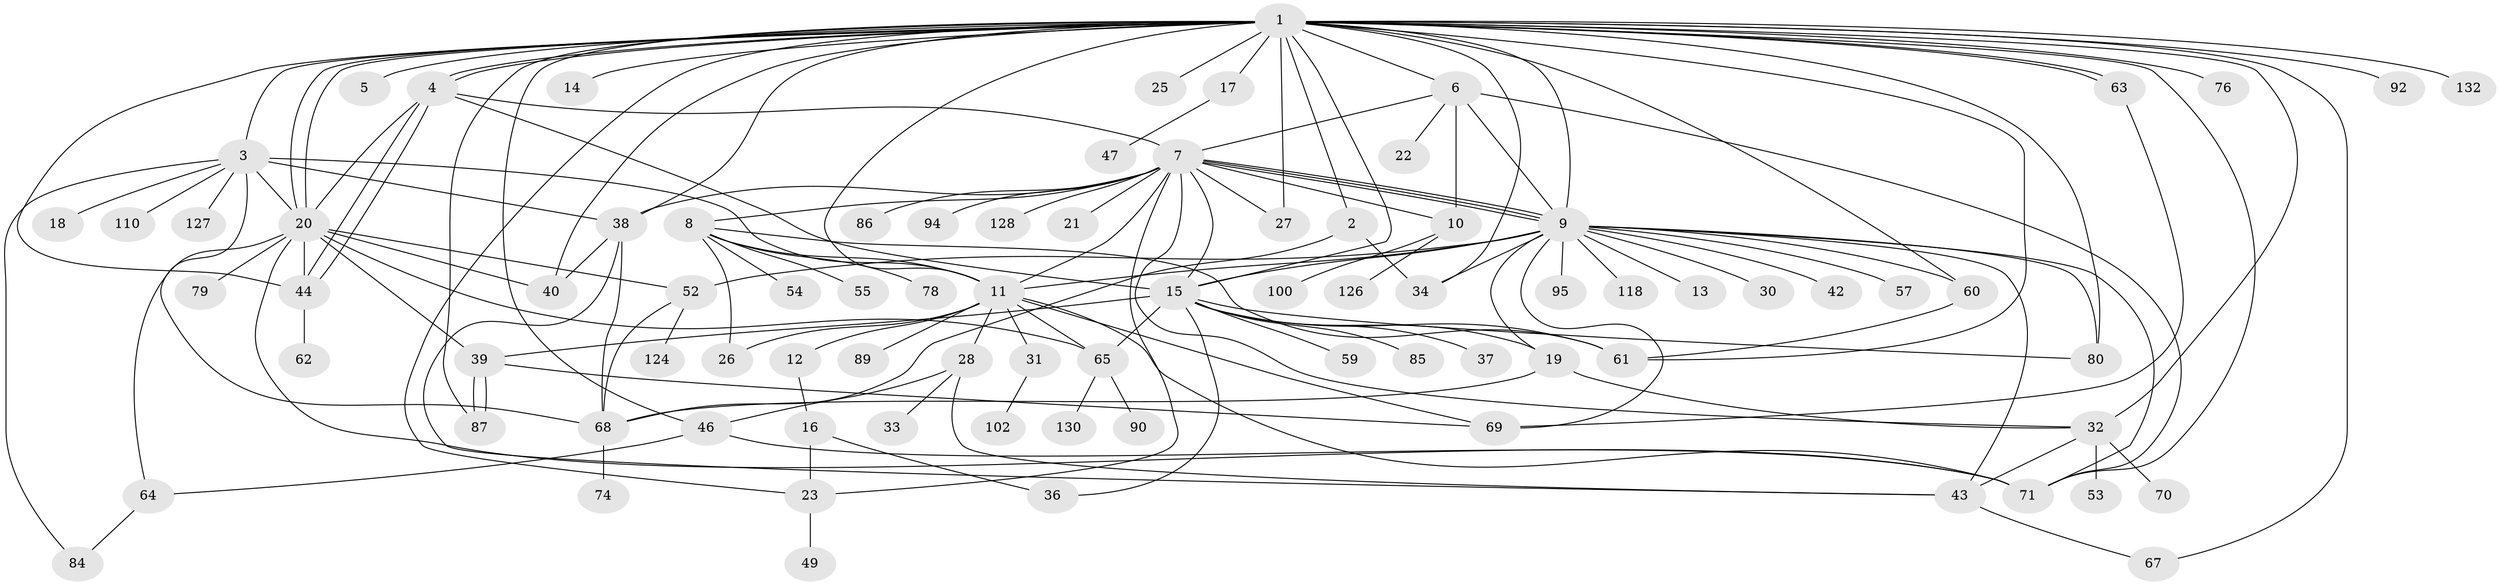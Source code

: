 // original degree distribution, {35: 0.007142857142857143, 3: 0.12857142857142856, 9: 0.007142857142857143, 7: 0.02142857142857143, 1: 0.45, 17: 0.007142857142857143, 25: 0.007142857142857143, 4: 0.06428571428571428, 10: 0.007142857142857143, 2: 0.2, 15: 0.014285714285714285, 5: 0.05714285714285714, 6: 0.02857142857142857}
// Generated by graph-tools (version 1.1) at 2025/18/03/04/25 18:18:03]
// undirected, 84 vertices, 149 edges
graph export_dot {
graph [start="1"]
  node [color=gray90,style=filled];
  1;
  2;
  3;
  4;
  5;
  6 [super="+123+99"];
  7;
  8;
  9 [super="+73+66+82+129+105+120+29+35+41+24+72"];
  10;
  11 [super="+98+101+139+58"];
  12;
  13;
  14;
  15 [super="+56+50+91+114+77+83"];
  16 [super="+116"];
  17;
  18;
  19;
  20 [super="+45"];
  21;
  22;
  23 [super="+106"];
  25;
  26;
  27;
  28;
  30;
  31;
  32 [super="+88"];
  33;
  34;
  36;
  37;
  38 [super="+48"];
  39;
  40 [super="+104"];
  42;
  43 [super="+81"];
  44;
  46 [super="+140+97"];
  47;
  49;
  52;
  53;
  54;
  55;
  57;
  59;
  60 [super="+138+108"];
  61;
  62;
  63;
  64;
  65;
  67 [super="+131"];
  68 [super="+103"];
  69 [super="+133+111"];
  70;
  71 [super="+135"];
  74;
  76;
  78;
  79;
  80;
  84;
  85;
  86;
  87 [super="+107"];
  89;
  90;
  92;
  94;
  95;
  100;
  102;
  110;
  118;
  124;
  126;
  127;
  128;
  130;
  132;
  1 -- 2;
  1 -- 3;
  1 -- 4;
  1 -- 4;
  1 -- 5;
  1 -- 6;
  1 -- 9;
  1 -- 14;
  1 -- 15;
  1 -- 17;
  1 -- 20 [weight=2];
  1 -- 20;
  1 -- 23;
  1 -- 25;
  1 -- 27;
  1 -- 34;
  1 -- 38;
  1 -- 44;
  1 -- 46;
  1 -- 60 [weight=2];
  1 -- 61;
  1 -- 63;
  1 -- 63;
  1 -- 67;
  1 -- 71;
  1 -- 76;
  1 -- 80;
  1 -- 92;
  1 -- 132;
  1 -- 87;
  1 -- 11;
  1 -- 32;
  1 -- 40;
  2 -- 34;
  2 -- 68;
  3 -- 18;
  3 -- 38;
  3 -- 84;
  3 -- 110;
  3 -- 127;
  3 -- 11;
  3 -- 20;
  3 -- 68;
  4 -- 7;
  4 -- 44;
  4 -- 44;
  4 -- 20;
  4 -- 15;
  6 -- 7;
  6 -- 22;
  6 -- 9 [weight=2];
  6 -- 10;
  6 -- 71;
  7 -- 8;
  7 -- 9;
  7 -- 9;
  7 -- 9;
  7 -- 10;
  7 -- 11;
  7 -- 21;
  7 -- 23;
  7 -- 27;
  7 -- 32;
  7 -- 86;
  7 -- 94;
  7 -- 128;
  7 -- 15;
  7 -- 38;
  8 -- 26;
  8 -- 54;
  8 -- 55;
  8 -- 61;
  8 -- 78;
  8 -- 11;
  9 -- 13;
  9 -- 19;
  9 -- 30;
  9 -- 42;
  9 -- 52;
  9 -- 80;
  9 -- 95;
  9 -- 71;
  9 -- 11;
  9 -- 34;
  9 -- 60;
  9 -- 43;
  9 -- 69;
  9 -- 57;
  9 -- 15;
  9 -- 118;
  10 -- 100;
  10 -- 126;
  11 -- 12;
  11 -- 28;
  11 -- 31;
  11 -- 65;
  11 -- 71;
  11 -- 69;
  11 -- 89;
  11 -- 26;
  12 -- 16;
  15 -- 19;
  15 -- 36;
  15 -- 37;
  15 -- 39;
  15 -- 59;
  15 -- 65;
  15 -- 80;
  15 -- 85;
  15 -- 61;
  16 -- 36;
  16 -- 23;
  17 -- 47;
  19 -- 32;
  19 -- 68;
  20 -- 52;
  20 -- 64 [weight=2];
  20 -- 65;
  20 -- 39;
  20 -- 40;
  20 -- 71;
  20 -- 44;
  20 -- 79;
  23 -- 49;
  28 -- 33;
  28 -- 43;
  28 -- 46;
  31 -- 102;
  32 -- 53;
  32 -- 70;
  32 -- 43;
  38 -- 40;
  38 -- 68;
  38 -- 43;
  39 -- 69;
  39 -- 87;
  39 -- 87;
  43 -- 67;
  44 -- 62;
  46 -- 64;
  46 -- 71;
  52 -- 68;
  52 -- 124;
  60 -- 61;
  63 -- 69;
  64 -- 84;
  65 -- 90;
  65 -- 130;
  68 -- 74;
}
